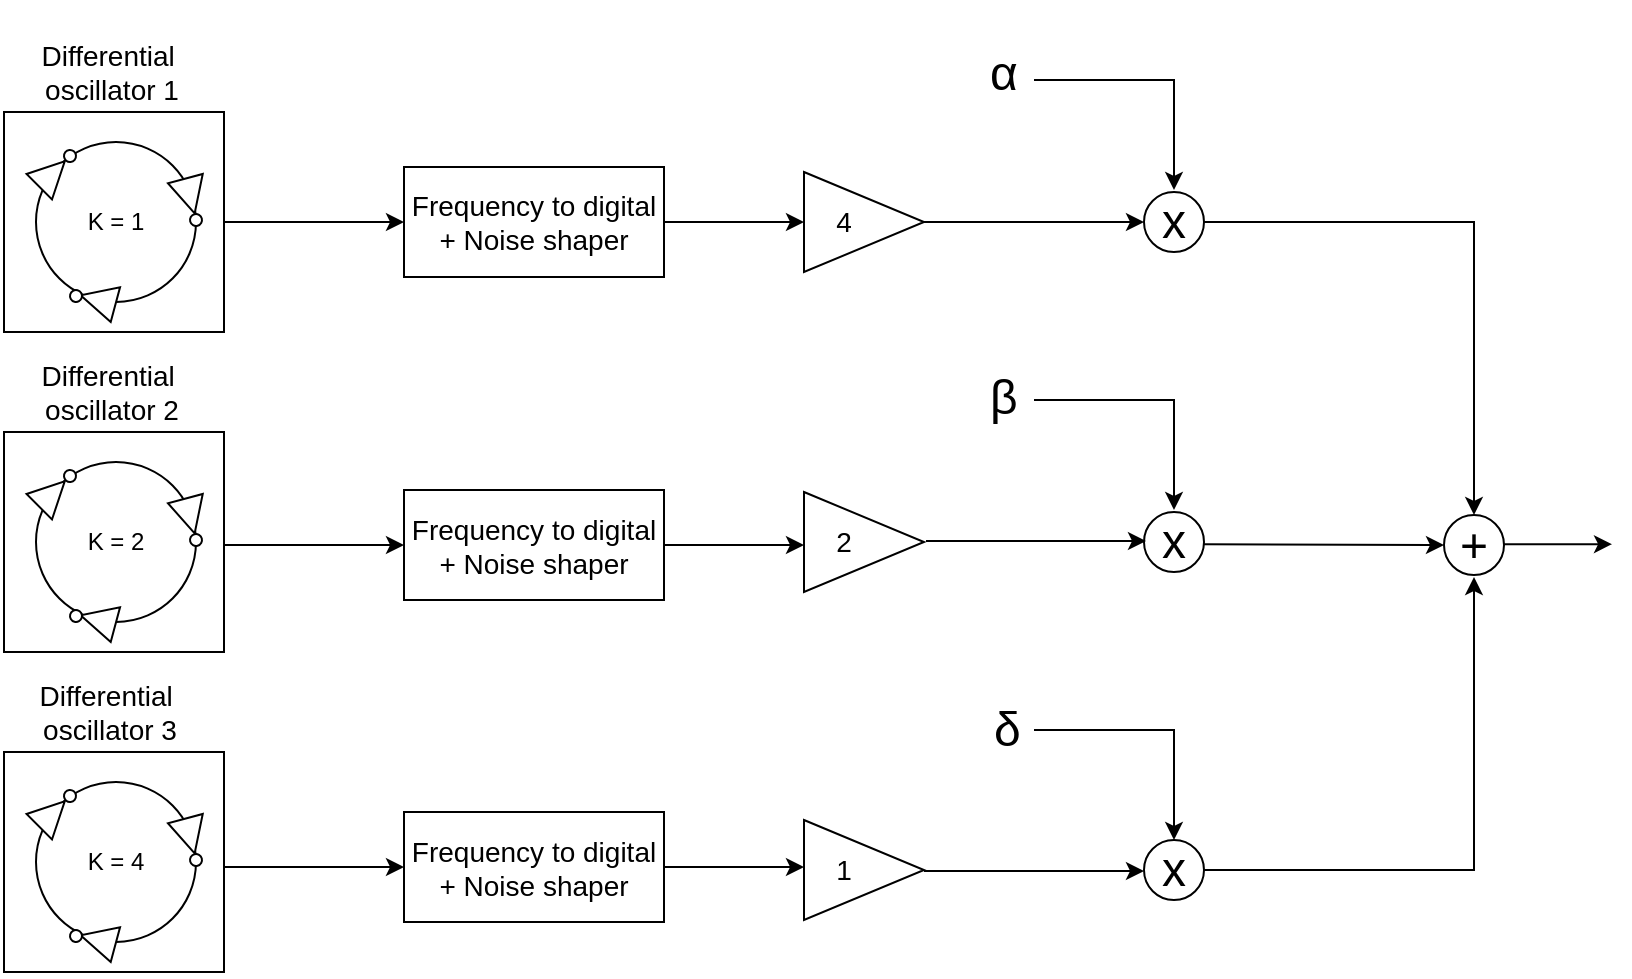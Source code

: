 <mxfile version="24.2.5" type="device">
  <diagram name="Página-1" id="9H_HlUz8WljchVSOBFbU">
    <mxGraphModel dx="1195" dy="1866" grid="1" gridSize="10" guides="1" tooltips="1" connect="1" arrows="1" fold="1" page="1" pageScale="1" pageWidth="827" pageHeight="1169" math="0" shadow="0">
      <root>
        <mxCell id="0" />
        <mxCell id="1" parent="0" />
        <mxCell id="73f0ywSW79-bqRwRfgl_-100" value="" style="rounded=0;whiteSpace=wrap;html=1;" parent="1" vertex="1">
          <mxGeometry x="480" y="-315.004" width="110" height="110" as="geometry" />
        </mxCell>
        <mxCell id="73f0ywSW79-bqRwRfgl_-101" value="" style="ellipse;whiteSpace=wrap;html=1;aspect=fixed;rotation=-135;" parent="1" vertex="1">
          <mxGeometry x="496" y="-300.004" width="80" height="80" as="geometry" />
        </mxCell>
        <mxCell id="73f0ywSW79-bqRwRfgl_-102" value="" style="group;rotation=-165;" parent="1" vertex="1" connectable="0">
          <mxGeometry x="512" y="-231.004" width="24" height="18" as="geometry" />
        </mxCell>
        <mxCell id="73f0ywSW79-bqRwRfgl_-103" value="" style="triangle;whiteSpace=wrap;html=1;rotation=-165;" parent="73f0ywSW79-bqRwRfgl_-102" vertex="1">
          <mxGeometry x="6" y="1" width="18" height="18" as="geometry" />
        </mxCell>
        <mxCell id="73f0ywSW79-bqRwRfgl_-104" value="" style="ellipse;whiteSpace=wrap;html=1;aspect=fixed;rotation=-165;" parent="73f0ywSW79-bqRwRfgl_-102" vertex="1">
          <mxGeometry x="1" y="5" width="6" height="6" as="geometry" />
        </mxCell>
        <mxCell id="73f0ywSW79-bqRwRfgl_-105" value="" style="triangle;whiteSpace=wrap;html=1;rotation=-45;" parent="1" vertex="1">
          <mxGeometry x="495" y="-293.004" width="18" height="18" as="geometry" />
        </mxCell>
        <mxCell id="73f0ywSW79-bqRwRfgl_-106" value="" style="ellipse;whiteSpace=wrap;html=1;aspect=fixed;rotation=-186;" parent="1" vertex="1">
          <mxGeometry x="510" y="-296.004" width="6" height="6" as="geometry" />
        </mxCell>
        <mxCell id="73f0ywSW79-bqRwRfgl_-107" value="" style="group;rotation=-285;" parent="1" vertex="1" connectable="0">
          <mxGeometry x="561" y="-279.004" width="24" height="18" as="geometry" />
        </mxCell>
        <mxCell id="73f0ywSW79-bqRwRfgl_-108" value="" style="triangle;whiteSpace=wrap;html=1;rotation=-285;" parent="73f0ywSW79-bqRwRfgl_-107" vertex="1">
          <mxGeometry x="3" y="-3" width="18" height="18" as="geometry" />
        </mxCell>
        <mxCell id="73f0ywSW79-bqRwRfgl_-109" value="" style="ellipse;whiteSpace=wrap;html=1;aspect=fixed;rotation=-285;" parent="73f0ywSW79-bqRwRfgl_-107" vertex="1">
          <mxGeometry x="12" y="15" width="6" height="6" as="geometry" />
        </mxCell>
        <mxCell id="73f0ywSW79-bqRwRfgl_-110" value="&lt;font style=&quot;font-size: 14px;&quot;&gt;Differential&amp;nbsp; oscillator 1&lt;/font&gt;" style="text;html=1;align=center;verticalAlign=middle;whiteSpace=wrap;rounded=0;" parent="1" vertex="1">
          <mxGeometry x="492" y="-350" width="84" height="30" as="geometry" />
        </mxCell>
        <mxCell id="73f0ywSW79-bqRwRfgl_-130" value="K = 1" style="text;html=1;align=center;verticalAlign=middle;whiteSpace=wrap;rounded=0;" parent="1" vertex="1">
          <mxGeometry x="506" y="-275.0" width="60" height="30" as="geometry" />
        </mxCell>
        <mxCell id="73f0ywSW79-bqRwRfgl_-131" value="" style="rounded=0;whiteSpace=wrap;html=1;" parent="1" vertex="1">
          <mxGeometry x="480" y="-155.004" width="110" height="110" as="geometry" />
        </mxCell>
        <mxCell id="73f0ywSW79-bqRwRfgl_-132" value="" style="ellipse;whiteSpace=wrap;html=1;aspect=fixed;rotation=-135;" parent="1" vertex="1">
          <mxGeometry x="496" y="-140.004" width="80" height="80" as="geometry" />
        </mxCell>
        <mxCell id="73f0ywSW79-bqRwRfgl_-133" value="" style="group;rotation=-165;" parent="1" vertex="1" connectable="0">
          <mxGeometry x="512" y="-71.004" width="24" height="18" as="geometry" />
        </mxCell>
        <mxCell id="73f0ywSW79-bqRwRfgl_-134" value="" style="triangle;whiteSpace=wrap;html=1;rotation=-165;" parent="73f0ywSW79-bqRwRfgl_-133" vertex="1">
          <mxGeometry x="6" y="1" width="18" height="18" as="geometry" />
        </mxCell>
        <mxCell id="73f0ywSW79-bqRwRfgl_-135" value="" style="ellipse;whiteSpace=wrap;html=1;aspect=fixed;rotation=-165;" parent="73f0ywSW79-bqRwRfgl_-133" vertex="1">
          <mxGeometry x="1" y="5" width="6" height="6" as="geometry" />
        </mxCell>
        <mxCell id="73f0ywSW79-bqRwRfgl_-136" value="" style="triangle;whiteSpace=wrap;html=1;rotation=-45;" parent="1" vertex="1">
          <mxGeometry x="495" y="-133.004" width="18" height="18" as="geometry" />
        </mxCell>
        <mxCell id="73f0ywSW79-bqRwRfgl_-137" value="" style="ellipse;whiteSpace=wrap;html=1;aspect=fixed;rotation=-186;" parent="1" vertex="1">
          <mxGeometry x="510" y="-136.004" width="6" height="6" as="geometry" />
        </mxCell>
        <mxCell id="73f0ywSW79-bqRwRfgl_-138" value="" style="group;rotation=-285;" parent="1" vertex="1" connectable="0">
          <mxGeometry x="561" y="-119.004" width="24" height="18" as="geometry" />
        </mxCell>
        <mxCell id="73f0ywSW79-bqRwRfgl_-139" value="" style="triangle;whiteSpace=wrap;html=1;rotation=-285;" parent="73f0ywSW79-bqRwRfgl_-138" vertex="1">
          <mxGeometry x="3" y="-3" width="18" height="18" as="geometry" />
        </mxCell>
        <mxCell id="73f0ywSW79-bqRwRfgl_-140" value="" style="ellipse;whiteSpace=wrap;html=1;aspect=fixed;rotation=-285;" parent="73f0ywSW79-bqRwRfgl_-138" vertex="1">
          <mxGeometry x="12" y="15" width="6" height="6" as="geometry" />
        </mxCell>
        <mxCell id="73f0ywSW79-bqRwRfgl_-141" value="&lt;font style=&quot;font-size: 14px;&quot;&gt;Differential&amp;nbsp; oscillator 2&lt;/font&gt;" style="text;html=1;align=center;verticalAlign=middle;whiteSpace=wrap;rounded=0;" parent="1" vertex="1">
          <mxGeometry x="492" y="-190" width="84" height="30" as="geometry" />
        </mxCell>
        <mxCell id="73f0ywSW79-bqRwRfgl_-142" value="K = 2" style="text;html=1;align=center;verticalAlign=middle;whiteSpace=wrap;rounded=0;" parent="1" vertex="1">
          <mxGeometry x="506" y="-115.0" width="60" height="30" as="geometry" />
        </mxCell>
        <mxCell id="73f0ywSW79-bqRwRfgl_-143" value="" style="rounded=0;whiteSpace=wrap;html=1;" parent="1" vertex="1">
          <mxGeometry x="480" y="4.996" width="110" height="110" as="geometry" />
        </mxCell>
        <mxCell id="73f0ywSW79-bqRwRfgl_-144" value="" style="ellipse;whiteSpace=wrap;html=1;aspect=fixed;rotation=-135;" parent="1" vertex="1">
          <mxGeometry x="496" y="19.996" width="80" height="80" as="geometry" />
        </mxCell>
        <mxCell id="73f0ywSW79-bqRwRfgl_-145" value="" style="group;rotation=-165;" parent="1" vertex="1" connectable="0">
          <mxGeometry x="512" y="88.996" width="24" height="18" as="geometry" />
        </mxCell>
        <mxCell id="73f0ywSW79-bqRwRfgl_-146" value="" style="triangle;whiteSpace=wrap;html=1;rotation=-165;" parent="73f0ywSW79-bqRwRfgl_-145" vertex="1">
          <mxGeometry x="6" y="1" width="18" height="18" as="geometry" />
        </mxCell>
        <mxCell id="73f0ywSW79-bqRwRfgl_-147" value="" style="ellipse;whiteSpace=wrap;html=1;aspect=fixed;rotation=-165;" parent="73f0ywSW79-bqRwRfgl_-145" vertex="1">
          <mxGeometry x="1" y="5" width="6" height="6" as="geometry" />
        </mxCell>
        <mxCell id="73f0ywSW79-bqRwRfgl_-148" value="" style="triangle;whiteSpace=wrap;html=1;rotation=-45;" parent="1" vertex="1">
          <mxGeometry x="495" y="26.996" width="18" height="18" as="geometry" />
        </mxCell>
        <mxCell id="73f0ywSW79-bqRwRfgl_-149" value="" style="ellipse;whiteSpace=wrap;html=1;aspect=fixed;rotation=-186;" parent="1" vertex="1">
          <mxGeometry x="510" y="23.996" width="6" height="6" as="geometry" />
        </mxCell>
        <mxCell id="73f0ywSW79-bqRwRfgl_-150" value="" style="group;rotation=-285;" parent="1" vertex="1" connectable="0">
          <mxGeometry x="561" y="40.996" width="24" height="18" as="geometry" />
        </mxCell>
        <mxCell id="73f0ywSW79-bqRwRfgl_-151" value="" style="triangle;whiteSpace=wrap;html=1;rotation=-285;" parent="73f0ywSW79-bqRwRfgl_-150" vertex="1">
          <mxGeometry x="3" y="-3" width="18" height="18" as="geometry" />
        </mxCell>
        <mxCell id="73f0ywSW79-bqRwRfgl_-152" value="" style="ellipse;whiteSpace=wrap;html=1;aspect=fixed;rotation=-285;" parent="73f0ywSW79-bqRwRfgl_-150" vertex="1">
          <mxGeometry x="12" y="15" width="6" height="6" as="geometry" />
        </mxCell>
        <mxCell id="73f0ywSW79-bqRwRfgl_-153" value="&lt;font style=&quot;font-size: 14px;&quot;&gt;Differential&amp;nbsp; oscillator 3&lt;/font&gt;" style="text;html=1;align=center;verticalAlign=middle;whiteSpace=wrap;rounded=0;" parent="1" vertex="1">
          <mxGeometry x="496" y="-30" width="74" height="30" as="geometry" />
        </mxCell>
        <mxCell id="73f0ywSW79-bqRwRfgl_-154" value="K = 4" style="text;html=1;align=center;verticalAlign=middle;whiteSpace=wrap;rounded=0;" parent="1" vertex="1">
          <mxGeometry x="506" y="45.0" width="60" height="30" as="geometry" />
        </mxCell>
        <mxCell id="73f0ywSW79-bqRwRfgl_-155" value="&lt;font style=&quot;font-size: 14px;&quot;&gt;Frequency to digital + Noise shaper&lt;/font&gt;" style="rounded=0;whiteSpace=wrap;html=1;" parent="1" vertex="1">
          <mxGeometry x="680" y="-287.5" width="130" height="55" as="geometry" />
        </mxCell>
        <mxCell id="73f0ywSW79-bqRwRfgl_-157" value="" style="endArrow=classic;html=1;rounded=0;exitX=1;exitY=0.5;exitDx=0;exitDy=0;entryX=0;entryY=0.5;entryDx=0;entryDy=0;" parent="1" source="73f0ywSW79-bqRwRfgl_-100" target="73f0ywSW79-bqRwRfgl_-155" edge="1">
          <mxGeometry width="50" height="50" relative="1" as="geometry">
            <mxPoint x="590" y="-150" as="sourcePoint" />
            <mxPoint x="640" y="-200" as="targetPoint" />
          </mxGeometry>
        </mxCell>
        <mxCell id="73f0ywSW79-bqRwRfgl_-162" value="" style="triangle;whiteSpace=wrap;html=1;" parent="1" vertex="1">
          <mxGeometry x="880" y="-285" width="60" height="50" as="geometry" />
        </mxCell>
        <mxCell id="73f0ywSW79-bqRwRfgl_-163" value="" style="endArrow=classic;html=1;rounded=0;exitX=1;exitY=0.5;exitDx=0;exitDy=0;entryX=0;entryY=0.5;entryDx=0;entryDy=0;" parent="1" source="73f0ywSW79-bqRwRfgl_-155" target="73f0ywSW79-bqRwRfgl_-162" edge="1">
          <mxGeometry width="50" height="50" relative="1" as="geometry">
            <mxPoint x="850" y="-155" as="sourcePoint" />
            <mxPoint x="900" y="-205" as="targetPoint" />
          </mxGeometry>
        </mxCell>
        <mxCell id="73f0ywSW79-bqRwRfgl_-164" value="&lt;font style=&quot;font-size: 14px;&quot;&gt;4&lt;/font&gt;" style="text;html=1;align=center;verticalAlign=middle;whiteSpace=wrap;rounded=0;" parent="1" vertex="1">
          <mxGeometry x="870" y="-275" width="60" height="30" as="geometry" />
        </mxCell>
        <mxCell id="73f0ywSW79-bqRwRfgl_-167" value="" style="triangle;whiteSpace=wrap;html=1;" parent="1" vertex="1">
          <mxGeometry x="880" y="-125" width="60" height="50" as="geometry" />
        </mxCell>
        <mxCell id="73f0ywSW79-bqRwRfgl_-169" value="&lt;font style=&quot;font-size: 14px;&quot;&gt;2&lt;/font&gt;" style="text;html=1;align=center;verticalAlign=middle;whiteSpace=wrap;rounded=0;" parent="1" vertex="1">
          <mxGeometry x="870" y="-115" width="60" height="30" as="geometry" />
        </mxCell>
        <mxCell id="73f0ywSW79-bqRwRfgl_-170" value="" style="triangle;whiteSpace=wrap;html=1;" parent="1" vertex="1">
          <mxGeometry x="880" y="39" width="60" height="50" as="geometry" />
        </mxCell>
        <mxCell id="73f0ywSW79-bqRwRfgl_-172" value="&lt;font style=&quot;font-size: 14px;&quot;&gt;1&lt;/font&gt;" style="text;html=1;align=center;verticalAlign=middle;whiteSpace=wrap;rounded=0;" parent="1" vertex="1">
          <mxGeometry x="870" y="49" width="60" height="30" as="geometry" />
        </mxCell>
        <mxCell id="4Yr71cIfXQSUv62_YKkP-2" value="&lt;h1 id=&quot;gen-h1-1-00000001&quot; class=&quot;navigable-headline&quot;&gt;&lt;span style=&quot;font-weight: 400;&quot;&gt;x&lt;/span&gt;&lt;/h1&gt;" style="ellipse;whiteSpace=wrap;html=1;aspect=fixed;" vertex="1" parent="1">
          <mxGeometry x="1050" y="-115" width="30" height="30" as="geometry" />
        </mxCell>
        <mxCell id="4Yr71cIfXQSUv62_YKkP-4" value="" style="endArrow=classic;html=1;rounded=0;exitX=1;exitY=0.5;exitDx=0;exitDy=0;entryX=0;entryY=0.5;entryDx=0;entryDy=0;" edge="1" parent="1" source="73f0ywSW79-bqRwRfgl_-162">
          <mxGeometry width="50" height="50" relative="1" as="geometry">
            <mxPoint x="940" y="-90" as="sourcePoint" />
            <mxPoint x="1050" y="-260" as="targetPoint" />
          </mxGeometry>
        </mxCell>
        <mxCell id="4Yr71cIfXQSUv62_YKkP-5" value="" style="endArrow=classic;html=1;rounded=0;entryX=0.5;entryY=0;entryDx=0;entryDy=0;" edge="1" parent="1">
          <mxGeometry width="50" height="50" relative="1" as="geometry">
            <mxPoint x="995" y="-331" as="sourcePoint" />
            <mxPoint x="1065" y="-276" as="targetPoint" />
            <Array as="points">
              <mxPoint x="1065" y="-331" />
            </Array>
          </mxGeometry>
        </mxCell>
        <mxCell id="4Yr71cIfXQSUv62_YKkP-9" value="" style="endArrow=classic;html=1;rounded=0;entryX=0.5;entryY=0;entryDx=0;entryDy=0;" edge="1" parent="1">
          <mxGeometry width="50" height="50" relative="1" as="geometry">
            <mxPoint x="995" y="-171" as="sourcePoint" />
            <mxPoint x="1065" y="-116" as="targetPoint" />
            <Array as="points">
              <mxPoint x="1065" y="-171" />
            </Array>
          </mxGeometry>
        </mxCell>
        <mxCell id="4Yr71cIfXQSUv62_YKkP-11" value="" style="endArrow=classic;html=1;rounded=0;entryX=0.5;entryY=0;entryDx=0;entryDy=0;" edge="1" parent="1">
          <mxGeometry width="50" height="50" relative="1" as="geometry">
            <mxPoint x="995" y="-6" as="sourcePoint" />
            <mxPoint x="1065" y="49" as="targetPoint" />
            <Array as="points">
              <mxPoint x="1065" y="-6" />
            </Array>
          </mxGeometry>
        </mxCell>
        <mxCell id="4Yr71cIfXQSUv62_YKkP-12" value="&lt;h1 style=&quot;text-align: center;&quot; class=&quot;navigable-headline&quot; id=&quot;gen-h1-1-00000001&quot;&gt;&lt;span style=&quot;font-weight: normal;&quot;&gt;δ&lt;/span&gt;&lt;/h1&gt;" style="text;whiteSpace=wrap;html=1;" vertex="1" parent="1">
          <mxGeometry x="973" y="-43" width="20" height="40" as="geometry" />
        </mxCell>
        <mxCell id="4Yr71cIfXQSUv62_YKkP-13" value="" style="endArrow=classic;html=1;rounded=0;exitX=1;exitY=0.5;exitDx=0;exitDy=0;entryX=0;entryY=0.5;entryDx=0;entryDy=0;" edge="1" parent="1">
          <mxGeometry width="50" height="50" relative="1" as="geometry">
            <mxPoint x="941" y="-100.5" as="sourcePoint" />
            <mxPoint x="1051" y="-100.5" as="targetPoint" />
          </mxGeometry>
        </mxCell>
        <mxCell id="4Yr71cIfXQSUv62_YKkP-14" value="" style="endArrow=classic;html=1;rounded=0;exitX=1;exitY=0.5;exitDx=0;exitDy=0;entryX=0;entryY=0.5;entryDx=0;entryDy=0;" edge="1" parent="1">
          <mxGeometry width="50" height="50" relative="1" as="geometry">
            <mxPoint x="940" y="64.5" as="sourcePoint" />
            <mxPoint x="1050" y="64.5" as="targetPoint" />
          </mxGeometry>
        </mxCell>
        <mxCell id="4Yr71cIfXQSUv62_YKkP-18" value="" style="endArrow=classic;html=1;rounded=0;exitX=1;exitY=0.5;exitDx=0;exitDy=0;entryX=0.5;entryY=0;entryDx=0;entryDy=0;" edge="1" parent="1" source="4Yr71cIfXQSUv62_YKkP-32" target="4Yr71cIfXQSUv62_YKkP-33">
          <mxGeometry width="50" height="50" relative="1" as="geometry">
            <mxPoint x="1100" y="-260" as="sourcePoint" />
            <mxPoint x="1211" y="-125" as="targetPoint" />
            <Array as="points">
              <mxPoint x="1215" y="-260" />
            </Array>
          </mxGeometry>
        </mxCell>
        <mxCell id="4Yr71cIfXQSUv62_YKkP-19" value="" style="endArrow=classic;html=1;rounded=0;entryX=0.5;entryY=1;entryDx=0;entryDy=0;exitX=1;exitY=0.5;exitDx=0;exitDy=0;" edge="1" parent="1" source="4Yr71cIfXQSUv62_YKkP-31">
          <mxGeometry width="50" height="50" relative="1" as="geometry">
            <mxPoint x="1104" y="57.5" as="sourcePoint" />
            <mxPoint x="1215" y="-82.5" as="targetPoint" />
            <Array as="points">
              <mxPoint x="1215" y="64" />
            </Array>
          </mxGeometry>
        </mxCell>
        <mxCell id="4Yr71cIfXQSUv62_YKkP-20" value="" style="endArrow=classic;html=1;rounded=0;" edge="1" parent="1">
          <mxGeometry width="50" height="50" relative="1" as="geometry">
            <mxPoint x="1230" y="-98.92" as="sourcePoint" />
            <mxPoint x="1284" y="-98.92" as="targetPoint" />
          </mxGeometry>
        </mxCell>
        <mxCell id="4Yr71cIfXQSUv62_YKkP-23" value="&lt;h1 style=&quot;text-align: center;&quot; class=&quot;navigable-headline&quot; id=&quot;gen-h1-1-00000001&quot;&gt;&lt;span style=&quot;font-weight: normal;&quot; class=&quot;code char&quot;&gt;β&lt;/span&gt;&lt;/h1&gt;" style="text;whiteSpace=wrap;html=1;" vertex="1" parent="1">
          <mxGeometry x="971" y="-209" width="20" height="40" as="geometry" />
        </mxCell>
        <mxCell id="4Yr71cIfXQSUv62_YKkP-24" value="&lt;h1 id=&quot;gen-h1-1-00000001&quot; class=&quot;navigable-headline&quot;&gt;&lt;span style=&quot;font-weight: normal;&quot; class=&quot;code char&quot;&gt;α&lt;/span&gt;&lt;/h1&gt;" style="text;whiteSpace=wrap;html=1;" vertex="1" parent="1">
          <mxGeometry x="971" y="-371" width="20" height="40" as="geometry" />
        </mxCell>
        <mxCell id="4Yr71cIfXQSUv62_YKkP-25" value="&lt;font style=&quot;font-size: 14px;&quot;&gt;Frequency to digital + Noise shaper&lt;/font&gt;" style="rounded=0;whiteSpace=wrap;html=1;" vertex="1" parent="1">
          <mxGeometry x="680" y="-126" width="130" height="55" as="geometry" />
        </mxCell>
        <mxCell id="4Yr71cIfXQSUv62_YKkP-26" value="" style="endArrow=classic;html=1;rounded=0;exitX=1;exitY=0.5;exitDx=0;exitDy=0;entryX=0;entryY=0.5;entryDx=0;entryDy=0;" edge="1" parent="1" target="4Yr71cIfXQSUv62_YKkP-25">
          <mxGeometry width="50" height="50" relative="1" as="geometry">
            <mxPoint x="590" y="-98.5" as="sourcePoint" />
            <mxPoint x="640" y="-38.5" as="targetPoint" />
          </mxGeometry>
        </mxCell>
        <mxCell id="4Yr71cIfXQSUv62_YKkP-27" value="" style="endArrow=classic;html=1;rounded=0;exitX=1;exitY=0.5;exitDx=0;exitDy=0;entryX=0;entryY=0.5;entryDx=0;entryDy=0;" edge="1" parent="1" source="4Yr71cIfXQSUv62_YKkP-25">
          <mxGeometry width="50" height="50" relative="1" as="geometry">
            <mxPoint x="850" y="6.5" as="sourcePoint" />
            <mxPoint x="880" y="-98.5" as="targetPoint" />
          </mxGeometry>
        </mxCell>
        <mxCell id="4Yr71cIfXQSUv62_YKkP-28" value="&lt;font style=&quot;font-size: 14px;&quot;&gt;Frequency to digital + Noise shaper&lt;/font&gt;" style="rounded=0;whiteSpace=wrap;html=1;" vertex="1" parent="1">
          <mxGeometry x="680" y="35" width="130" height="55" as="geometry" />
        </mxCell>
        <mxCell id="4Yr71cIfXQSUv62_YKkP-29" value="" style="endArrow=classic;html=1;rounded=0;exitX=1;exitY=0.5;exitDx=0;exitDy=0;entryX=0;entryY=0.5;entryDx=0;entryDy=0;" edge="1" parent="1" target="4Yr71cIfXQSUv62_YKkP-28">
          <mxGeometry width="50" height="50" relative="1" as="geometry">
            <mxPoint x="590" y="62.5" as="sourcePoint" />
            <mxPoint x="640" y="122.5" as="targetPoint" />
          </mxGeometry>
        </mxCell>
        <mxCell id="4Yr71cIfXQSUv62_YKkP-30" value="" style="endArrow=classic;html=1;rounded=0;exitX=1;exitY=0.5;exitDx=0;exitDy=0;entryX=0;entryY=0.5;entryDx=0;entryDy=0;" edge="1" parent="1" source="4Yr71cIfXQSUv62_YKkP-28">
          <mxGeometry width="50" height="50" relative="1" as="geometry">
            <mxPoint x="850" y="167.5" as="sourcePoint" />
            <mxPoint x="880" y="62.5" as="targetPoint" />
          </mxGeometry>
        </mxCell>
        <mxCell id="4Yr71cIfXQSUv62_YKkP-31" value="&lt;h1 id=&quot;gen-h1-1-00000001&quot; class=&quot;navigable-headline&quot;&gt;&lt;span style=&quot;font-weight: 400;&quot;&gt;x&lt;/span&gt;&lt;/h1&gt;" style="ellipse;whiteSpace=wrap;html=1;aspect=fixed;" vertex="1" parent="1">
          <mxGeometry x="1050" y="49" width="30" height="30" as="geometry" />
        </mxCell>
        <mxCell id="4Yr71cIfXQSUv62_YKkP-32" value="&lt;h1 id=&quot;gen-h1-1-00000001&quot; class=&quot;navigable-headline&quot;&gt;&lt;span style=&quot;font-weight: 400;&quot;&gt;x&lt;/span&gt;&lt;/h1&gt;" style="ellipse;whiteSpace=wrap;html=1;aspect=fixed;" vertex="1" parent="1">
          <mxGeometry x="1050" y="-275" width="30" height="30" as="geometry" />
        </mxCell>
        <mxCell id="4Yr71cIfXQSUv62_YKkP-33" value="&lt;h1 id=&quot;gen-h1-1-00000001&quot; class=&quot;navigable-headline&quot;&gt;&lt;span style=&quot;font-weight: 400;&quot;&gt;+&lt;/span&gt;&lt;/h1&gt;" style="ellipse;whiteSpace=wrap;html=1;aspect=fixed;" vertex="1" parent="1">
          <mxGeometry x="1200" y="-113.5" width="30" height="30" as="geometry" />
        </mxCell>
        <mxCell id="4Yr71cIfXQSUv62_YKkP-34" value="" style="endArrow=classic;html=1;rounded=0;entryX=0;entryY=0.5;entryDx=0;entryDy=0;" edge="1" parent="1" target="4Yr71cIfXQSUv62_YKkP-33">
          <mxGeometry width="50" height="50" relative="1" as="geometry">
            <mxPoint x="1080" y="-98.92" as="sourcePoint" />
            <mxPoint x="1134" y="-98.92" as="targetPoint" />
          </mxGeometry>
        </mxCell>
      </root>
    </mxGraphModel>
  </diagram>
</mxfile>
